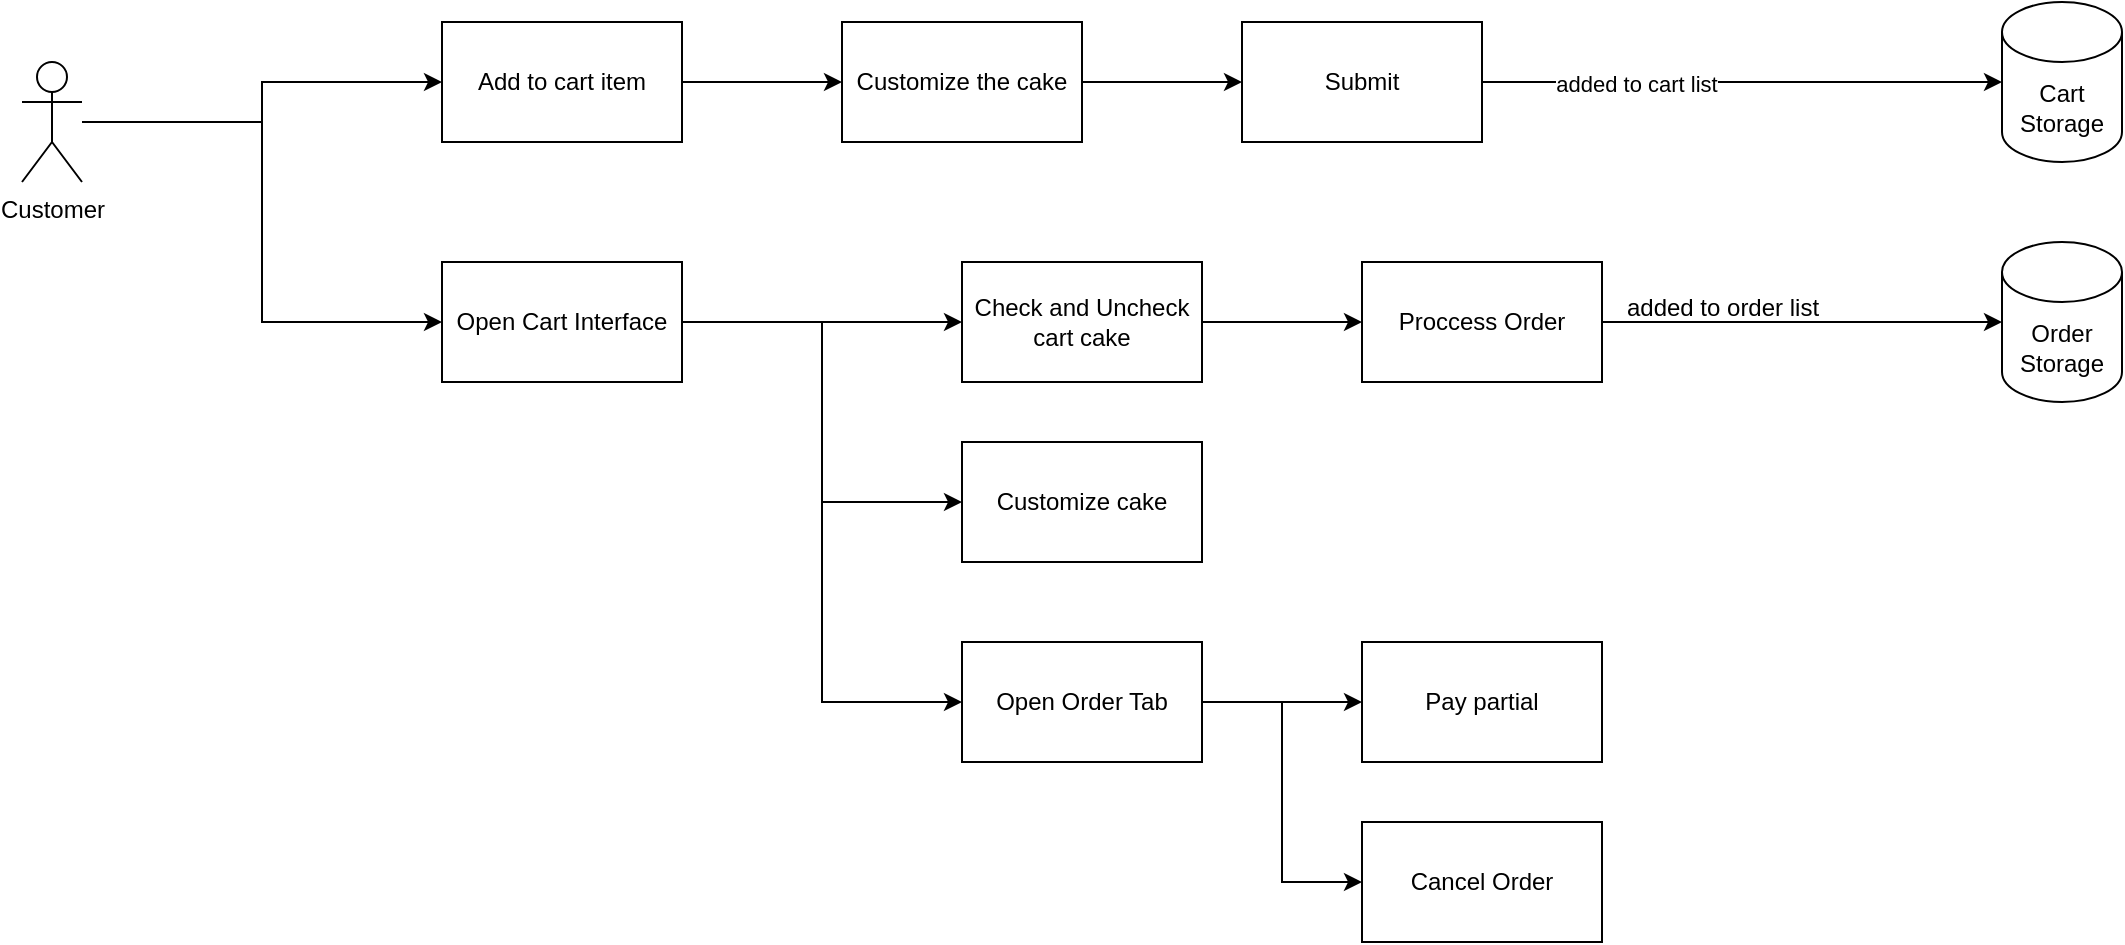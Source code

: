 <mxfile version="26.0.4">
  <diagram name="Page-1" id="HGTIVg8MdGlpFOV8YUKt">
    <mxGraphModel dx="1016" dy="598" grid="1" gridSize="10" guides="1" tooltips="1" connect="1" arrows="1" fold="1" page="1" pageScale="1" pageWidth="850" pageHeight="1100" math="0" shadow="0">
      <root>
        <mxCell id="0" />
        <mxCell id="1" parent="0" />
        <mxCell id="xB9Ia47yy5s08ABZGuFF-7" style="edgeStyle=orthogonalEdgeStyle;rounded=0;orthogonalLoop=1;jettySize=auto;html=1;entryX=0;entryY=0.5;entryDx=0;entryDy=0;" edge="1" parent="1" source="xB9Ia47yy5s08ABZGuFF-2" target="xB9Ia47yy5s08ABZGuFF-6">
          <mxGeometry relative="1" as="geometry" />
        </mxCell>
        <mxCell id="xB9Ia47yy5s08ABZGuFF-17" style="edgeStyle=orthogonalEdgeStyle;rounded=0;orthogonalLoop=1;jettySize=auto;html=1;entryX=0;entryY=0.5;entryDx=0;entryDy=0;" edge="1" parent="1" source="xB9Ia47yy5s08ABZGuFF-2" target="xB9Ia47yy5s08ABZGuFF-16">
          <mxGeometry relative="1" as="geometry" />
        </mxCell>
        <mxCell id="xB9Ia47yy5s08ABZGuFF-2" value="Customer" style="shape=umlActor;verticalLabelPosition=bottom;verticalAlign=top;html=1;outlineConnect=0;" vertex="1" parent="1">
          <mxGeometry x="130" y="290" width="30" height="60" as="geometry" />
        </mxCell>
        <mxCell id="xB9Ia47yy5s08ABZGuFF-10" style="edgeStyle=orthogonalEdgeStyle;rounded=0;orthogonalLoop=1;jettySize=auto;html=1;entryX=0;entryY=0.5;entryDx=0;entryDy=0;" edge="1" parent="1" source="xB9Ia47yy5s08ABZGuFF-6" target="xB9Ia47yy5s08ABZGuFF-9">
          <mxGeometry relative="1" as="geometry" />
        </mxCell>
        <mxCell id="xB9Ia47yy5s08ABZGuFF-6" value="Add to cart item" style="rounded=0;whiteSpace=wrap;html=1;" vertex="1" parent="1">
          <mxGeometry x="340" y="270" width="120" height="60" as="geometry" />
        </mxCell>
        <mxCell id="xB9Ia47yy5s08ABZGuFF-12" style="edgeStyle=orthogonalEdgeStyle;rounded=0;orthogonalLoop=1;jettySize=auto;html=1;entryX=0;entryY=0.5;entryDx=0;entryDy=0;" edge="1" parent="1" source="xB9Ia47yy5s08ABZGuFF-9" target="xB9Ia47yy5s08ABZGuFF-11">
          <mxGeometry relative="1" as="geometry" />
        </mxCell>
        <mxCell id="xB9Ia47yy5s08ABZGuFF-9" value="Customize the cake" style="rounded=0;whiteSpace=wrap;html=1;" vertex="1" parent="1">
          <mxGeometry x="540" y="270" width="120" height="60" as="geometry" />
        </mxCell>
        <mxCell id="xB9Ia47yy5s08ABZGuFF-14" style="edgeStyle=orthogonalEdgeStyle;rounded=0;orthogonalLoop=1;jettySize=auto;html=1;" edge="1" parent="1" source="xB9Ia47yy5s08ABZGuFF-11" target="xB9Ia47yy5s08ABZGuFF-13">
          <mxGeometry relative="1" as="geometry" />
        </mxCell>
        <mxCell id="xB9Ia47yy5s08ABZGuFF-15" value="added to cart list" style="edgeLabel;html=1;align=center;verticalAlign=middle;resizable=0;points=[];" vertex="1" connectable="0" parent="xB9Ia47yy5s08ABZGuFF-14">
          <mxGeometry x="-0.413" y="-1" relative="1" as="geometry">
            <mxPoint as="offset" />
          </mxGeometry>
        </mxCell>
        <mxCell id="xB9Ia47yy5s08ABZGuFF-11" value="Submit" style="rounded=0;whiteSpace=wrap;html=1;" vertex="1" parent="1">
          <mxGeometry x="740" y="270" width="120" height="60" as="geometry" />
        </mxCell>
        <mxCell id="xB9Ia47yy5s08ABZGuFF-13" value="Cart Storage" style="shape=cylinder3;whiteSpace=wrap;html=1;boundedLbl=1;backgroundOutline=1;size=15;" vertex="1" parent="1">
          <mxGeometry x="1120" y="260" width="60" height="80" as="geometry" />
        </mxCell>
        <mxCell id="xB9Ia47yy5s08ABZGuFF-19" style="edgeStyle=orthogonalEdgeStyle;rounded=0;orthogonalLoop=1;jettySize=auto;html=1;entryX=0;entryY=0.5;entryDx=0;entryDy=0;" edge="1" parent="1" source="xB9Ia47yy5s08ABZGuFF-16" target="xB9Ia47yy5s08ABZGuFF-18">
          <mxGeometry relative="1" as="geometry" />
        </mxCell>
        <mxCell id="xB9Ia47yy5s08ABZGuFF-22" style="edgeStyle=orthogonalEdgeStyle;rounded=0;orthogonalLoop=1;jettySize=auto;html=1;entryX=0;entryY=0.5;entryDx=0;entryDy=0;" edge="1" parent="1" source="xB9Ia47yy5s08ABZGuFF-16" target="xB9Ia47yy5s08ABZGuFF-20">
          <mxGeometry relative="1" as="geometry" />
        </mxCell>
        <mxCell id="xB9Ia47yy5s08ABZGuFF-32" style="edgeStyle=orthogonalEdgeStyle;rounded=0;orthogonalLoop=1;jettySize=auto;html=1;entryX=0;entryY=0.5;entryDx=0;entryDy=0;" edge="1" parent="1" source="xB9Ia47yy5s08ABZGuFF-16" target="xB9Ia47yy5s08ABZGuFF-30">
          <mxGeometry relative="1" as="geometry" />
        </mxCell>
        <mxCell id="xB9Ia47yy5s08ABZGuFF-16" value="Open Cart Interface" style="rounded=0;whiteSpace=wrap;html=1;" vertex="1" parent="1">
          <mxGeometry x="340" y="390" width="120" height="60" as="geometry" />
        </mxCell>
        <mxCell id="xB9Ia47yy5s08ABZGuFF-24" style="edgeStyle=orthogonalEdgeStyle;rounded=0;orthogonalLoop=1;jettySize=auto;html=1;entryX=0;entryY=0.5;entryDx=0;entryDy=0;" edge="1" parent="1" source="xB9Ia47yy5s08ABZGuFF-18" target="xB9Ia47yy5s08ABZGuFF-23">
          <mxGeometry relative="1" as="geometry" />
        </mxCell>
        <mxCell id="xB9Ia47yy5s08ABZGuFF-18" value="Check and Uncheck cart cake" style="rounded=0;whiteSpace=wrap;html=1;" vertex="1" parent="1">
          <mxGeometry x="600" y="390" width="120" height="60" as="geometry" />
        </mxCell>
        <mxCell id="xB9Ia47yy5s08ABZGuFF-20" value="Customize cake" style="rounded=0;whiteSpace=wrap;html=1;" vertex="1" parent="1">
          <mxGeometry x="600" y="480" width="120" height="60" as="geometry" />
        </mxCell>
        <mxCell id="xB9Ia47yy5s08ABZGuFF-23" value="Proccess Order" style="rounded=0;whiteSpace=wrap;html=1;" vertex="1" parent="1">
          <mxGeometry x="800" y="390" width="120" height="60" as="geometry" />
        </mxCell>
        <mxCell id="xB9Ia47yy5s08ABZGuFF-25" value="Order Storage" style="shape=cylinder3;whiteSpace=wrap;html=1;boundedLbl=1;backgroundOutline=1;size=15;" vertex="1" parent="1">
          <mxGeometry x="1120" y="380" width="60" height="80" as="geometry" />
        </mxCell>
        <mxCell id="xB9Ia47yy5s08ABZGuFF-28" style="edgeStyle=orthogonalEdgeStyle;rounded=0;orthogonalLoop=1;jettySize=auto;html=1;entryX=0;entryY=0.5;entryDx=0;entryDy=0;entryPerimeter=0;" edge="1" parent="1" source="xB9Ia47yy5s08ABZGuFF-23" target="xB9Ia47yy5s08ABZGuFF-25">
          <mxGeometry relative="1" as="geometry" />
        </mxCell>
        <mxCell id="xB9Ia47yy5s08ABZGuFF-29" value="added to order list" style="text;html=1;align=center;verticalAlign=middle;resizable=0;points=[];autosize=1;strokeColor=none;fillColor=none;" vertex="1" parent="1">
          <mxGeometry x="920" y="398" width="120" height="30" as="geometry" />
        </mxCell>
        <mxCell id="xB9Ia47yy5s08ABZGuFF-35" style="edgeStyle=orthogonalEdgeStyle;rounded=0;orthogonalLoop=1;jettySize=auto;html=1;entryX=0;entryY=0.5;entryDx=0;entryDy=0;" edge="1" parent="1" source="xB9Ia47yy5s08ABZGuFF-30" target="xB9Ia47yy5s08ABZGuFF-33">
          <mxGeometry relative="1" as="geometry" />
        </mxCell>
        <mxCell id="xB9Ia47yy5s08ABZGuFF-36" style="edgeStyle=orthogonalEdgeStyle;rounded=0;orthogonalLoop=1;jettySize=auto;html=1;entryX=0;entryY=0.5;entryDx=0;entryDy=0;" edge="1" parent="1" source="xB9Ia47yy5s08ABZGuFF-30" target="xB9Ia47yy5s08ABZGuFF-34">
          <mxGeometry relative="1" as="geometry" />
        </mxCell>
        <mxCell id="xB9Ia47yy5s08ABZGuFF-30" value="Open Order Tab" style="rounded=0;whiteSpace=wrap;html=1;" vertex="1" parent="1">
          <mxGeometry x="600" y="580" width="120" height="60" as="geometry" />
        </mxCell>
        <mxCell id="xB9Ia47yy5s08ABZGuFF-33" value="Pay partial" style="rounded=0;whiteSpace=wrap;html=1;" vertex="1" parent="1">
          <mxGeometry x="800" y="580" width="120" height="60" as="geometry" />
        </mxCell>
        <mxCell id="xB9Ia47yy5s08ABZGuFF-34" value="Cancel Order" style="rounded=0;whiteSpace=wrap;html=1;" vertex="1" parent="1">
          <mxGeometry x="800" y="670" width="120" height="60" as="geometry" />
        </mxCell>
      </root>
    </mxGraphModel>
  </diagram>
</mxfile>
